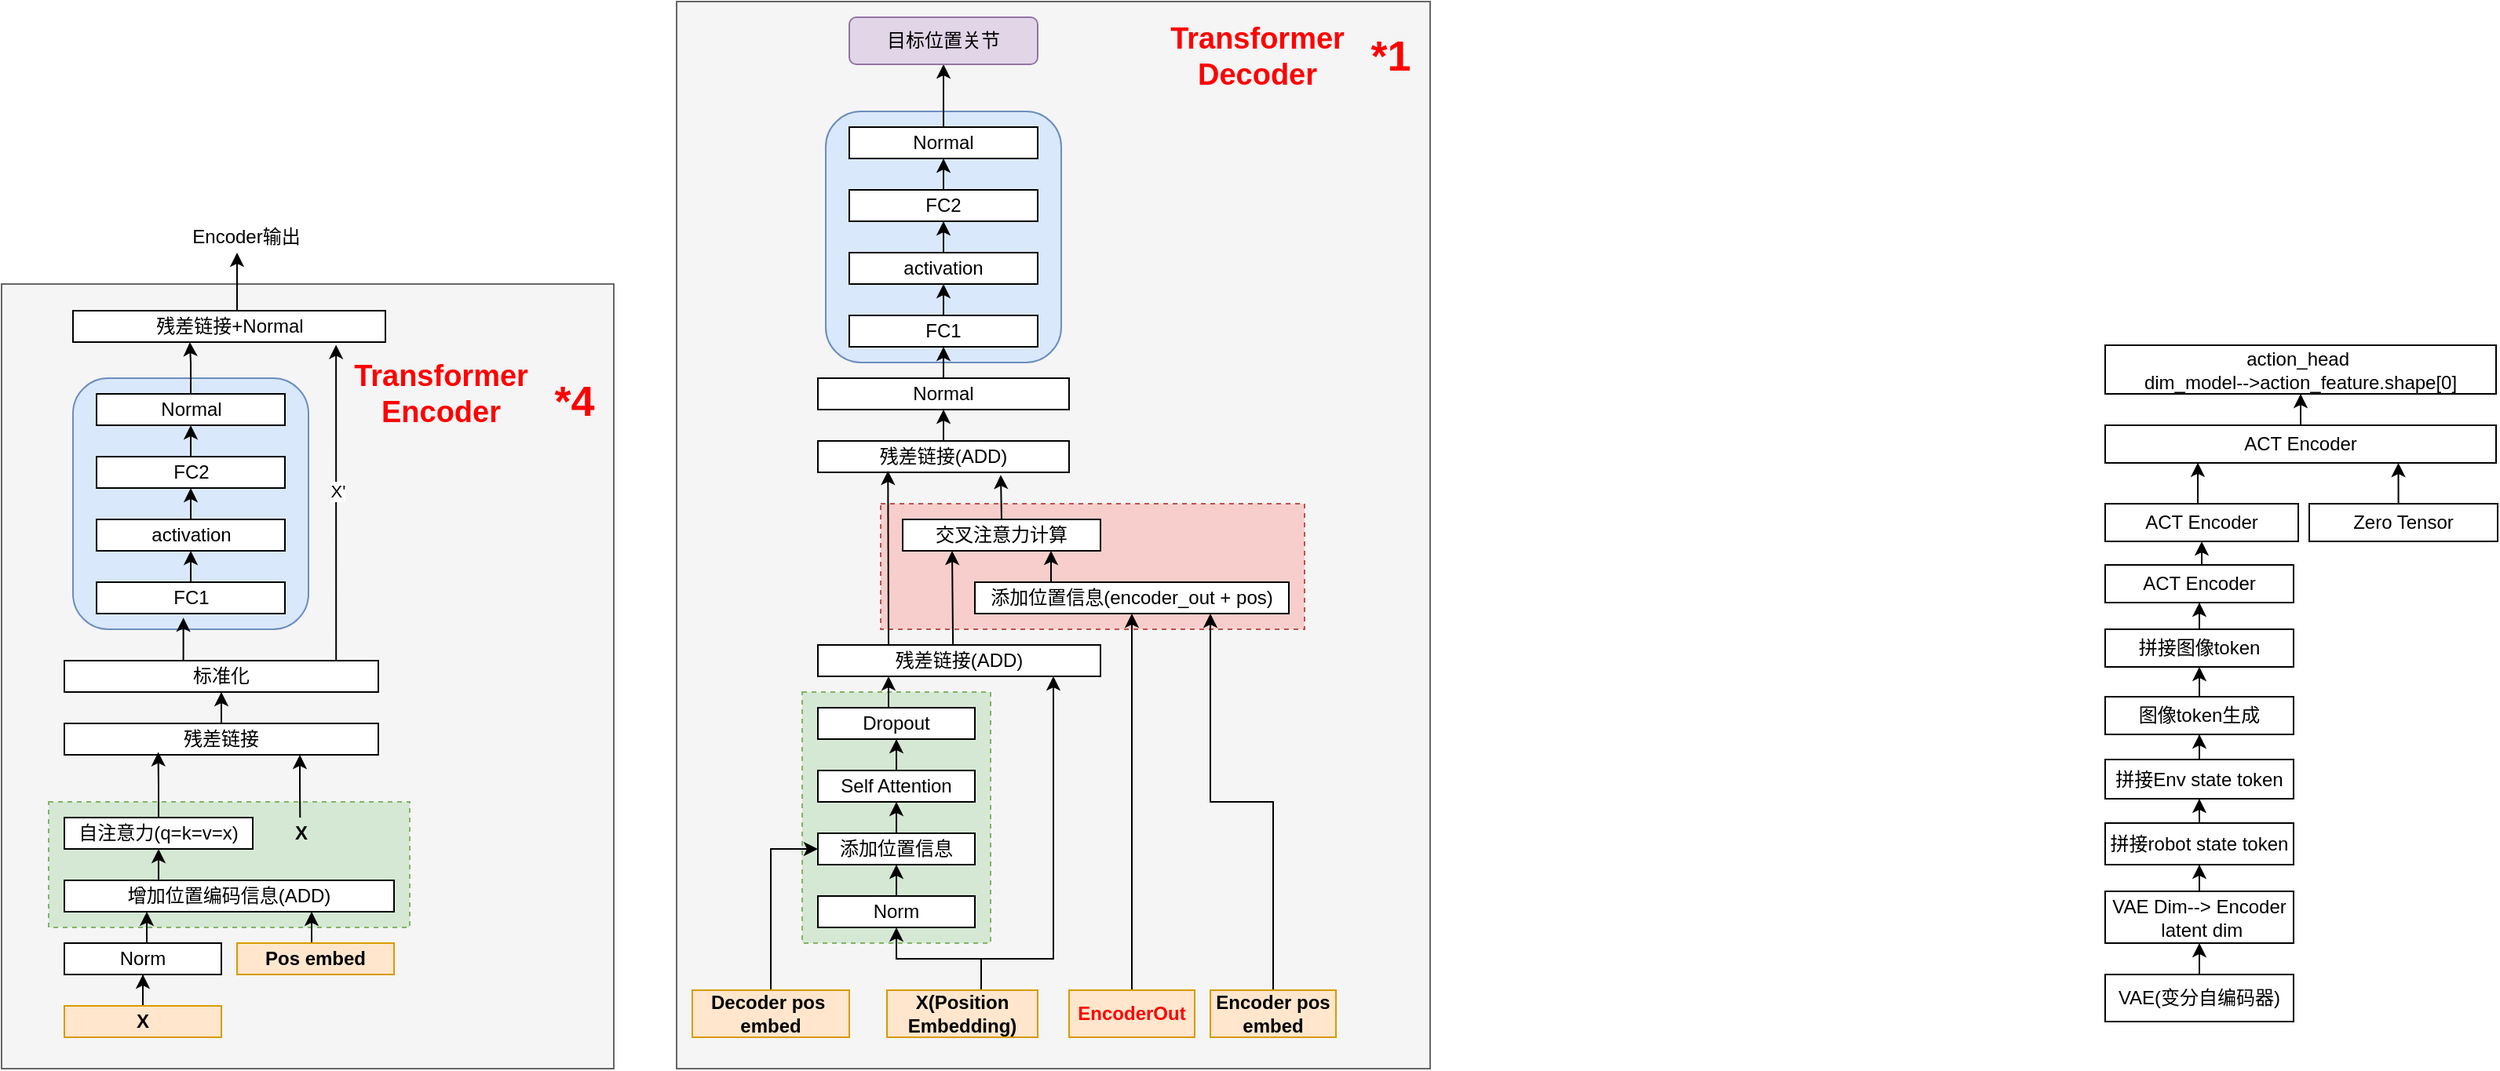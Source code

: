 <mxfile version="28.0.7">
  <diagram name="第 1 页" id="CiCFkFMjwpyb_jTsHgdo">
    <mxGraphModel dx="792" dy="1595" grid="1" gridSize="7" guides="1" tooltips="1" connect="1" arrows="1" fold="1" page="1" pageScale="1" pageWidth="827" pageHeight="1169" math="0" shadow="0">
      <root>
        <mxCell id="0" />
        <mxCell id="1" parent="0" />
        <mxCell id="XuMk4djl-JNo7iD4VEXT-98" value="" style="rounded=0;whiteSpace=wrap;html=1;fillColor=#f5f5f5;fontColor=#333333;strokeColor=#666666;" parent="1" vertex="1">
          <mxGeometry x="70" y="-900" width="390" height="500" as="geometry" />
        </mxCell>
        <mxCell id="XuMk4djl-JNo7iD4VEXT-99" value="" style="rounded=0;whiteSpace=wrap;html=1;dashed=1;fillColor=#d5e8d4;strokeColor=#82b366;" parent="1" vertex="1">
          <mxGeometry x="100" y="-570" width="230" height="80" as="geometry" />
        </mxCell>
        <mxCell id="XuMk4djl-JNo7iD4VEXT-64" value="" style="rounded=0;whiteSpace=wrap;html=1;fillColor=#f5f5f5;fontColor=#333333;strokeColor=#666666;" parent="1" vertex="1">
          <mxGeometry x="500" y="-1080" width="480" height="680" as="geometry" />
        </mxCell>
        <mxCell id="XuMk4djl-JNo7iD4VEXT-60" value="" style="rounded=0;whiteSpace=wrap;html=1;dashed=1;fillColor=#f8cecc;strokeColor=#b85450;" parent="1" vertex="1">
          <mxGeometry x="630" y="-760" width="270" height="80" as="geometry" />
        </mxCell>
        <mxCell id="XuMk4djl-JNo7iD4VEXT-55" value="" style="rounded=0;whiteSpace=wrap;html=1;dashed=1;fillColor=#d5e8d4;strokeColor=#82b366;" parent="1" vertex="1">
          <mxGeometry x="580" y="-640" width="120" height="160" as="geometry" />
        </mxCell>
        <mxCell id="XuMk4djl-JNo7iD4VEXT-48" value="" style="rounded=1;whiteSpace=wrap;html=1;fillColor=#dae8fc;strokeColor=#6c8ebf;" parent="1" vertex="1">
          <mxGeometry x="595" y="-1010" width="150" height="160" as="geometry" />
        </mxCell>
        <mxCell id="XuMk4djl-JNo7iD4VEXT-5" style="edgeStyle=orthogonalEdgeStyle;rounded=0;orthogonalLoop=1;jettySize=auto;html=1;exitX=0.5;exitY=0;exitDx=0;exitDy=0;entryX=0.5;entryY=1;entryDx=0;entryDy=0;" parent="1" source="XuMk4djl-JNo7iD4VEXT-1" target="XuMk4djl-JNo7iD4VEXT-2" edge="1">
          <mxGeometry relative="1" as="geometry" />
        </mxCell>
        <mxCell id="XuMk4djl-JNo7iD4VEXT-13" style="edgeStyle=orthogonalEdgeStyle;rounded=0;orthogonalLoop=1;jettySize=auto;html=1;exitX=0.5;exitY=1;exitDx=0;exitDy=0;startArrow=classic;startFill=1;endArrow=none;endFill=0;entryX=0.5;entryY=0;entryDx=0;entryDy=0;" parent="1" source="XuMk4djl-JNo7iD4VEXT-1" target="XuMk4djl-JNo7iD4VEXT-14" edge="1">
          <mxGeometry relative="1" as="geometry">
            <mxPoint x="640" y="-450" as="targetPoint" />
            <Array as="points">
              <mxPoint x="640" y="-470" />
              <mxPoint x="694" y="-470" />
            </Array>
          </mxGeometry>
        </mxCell>
        <mxCell id="XuMk4djl-JNo7iD4VEXT-1" value="Norm" style="rounded=0;whiteSpace=wrap;html=1;" parent="1" vertex="1">
          <mxGeometry x="590" y="-510" width="100" height="20" as="geometry" />
        </mxCell>
        <mxCell id="XuMk4djl-JNo7iD4VEXT-4" value="" style="edgeStyle=orthogonalEdgeStyle;rounded=0;orthogonalLoop=1;jettySize=auto;html=1;" parent="1" source="XuMk4djl-JNo7iD4VEXT-2" target="XuMk4djl-JNo7iD4VEXT-3" edge="1">
          <mxGeometry relative="1" as="geometry" />
        </mxCell>
        <mxCell id="XuMk4djl-JNo7iD4VEXT-2" value="添加位置信息" style="rounded=0;whiteSpace=wrap;html=1;" parent="1" vertex="1">
          <mxGeometry x="590" y="-550" width="100" height="20" as="geometry" />
        </mxCell>
        <mxCell id="XuMk4djl-JNo7iD4VEXT-9" style="edgeStyle=orthogonalEdgeStyle;rounded=0;orthogonalLoop=1;jettySize=auto;html=1;exitX=0.5;exitY=0;exitDx=0;exitDy=0;entryX=0.5;entryY=1;entryDx=0;entryDy=0;" parent="1" source="XuMk4djl-JNo7iD4VEXT-3" target="XuMk4djl-JNo7iD4VEXT-6" edge="1">
          <mxGeometry relative="1" as="geometry" />
        </mxCell>
        <mxCell id="XuMk4djl-JNo7iD4VEXT-3" value="Self Attention" style="rounded=0;whiteSpace=wrap;html=1;" parent="1" vertex="1">
          <mxGeometry x="590" y="-590" width="100" height="20" as="geometry" />
        </mxCell>
        <mxCell id="XuMk4djl-JNo7iD4VEXT-12" style="edgeStyle=orthogonalEdgeStyle;rounded=0;orthogonalLoop=1;jettySize=auto;html=1;exitX=0.5;exitY=0;exitDx=0;exitDy=0;entryX=0.25;entryY=1;entryDx=0;entryDy=0;" parent="1" source="XuMk4djl-JNo7iD4VEXT-6" target="XuMk4djl-JNo7iD4VEXT-10" edge="1">
          <mxGeometry relative="1" as="geometry" />
        </mxCell>
        <mxCell id="XuMk4djl-JNo7iD4VEXT-6" value="Dropout" style="rounded=0;whiteSpace=wrap;html=1;" parent="1" vertex="1">
          <mxGeometry x="590" y="-630" width="100" height="20" as="geometry" />
        </mxCell>
        <mxCell id="XuMk4djl-JNo7iD4VEXT-10" value="残差链接(ADD)" style="rounded=0;whiteSpace=wrap;html=1;" parent="1" vertex="1">
          <mxGeometry x="590" y="-670" width="180" height="20" as="geometry" />
        </mxCell>
        <mxCell id="XuMk4djl-JNo7iD4VEXT-15" style="edgeStyle=orthogonalEdgeStyle;rounded=0;orthogonalLoop=1;jettySize=auto;html=1;exitX=0.5;exitY=0;exitDx=0;exitDy=0;" parent="1" source="XuMk4djl-JNo7iD4VEXT-14" edge="1">
          <mxGeometry relative="1" as="geometry">
            <mxPoint x="740" y="-650" as="targetPoint" />
            <Array as="points">
              <mxPoint x="694" y="-470" />
              <mxPoint x="740" y="-470" />
            </Array>
          </mxGeometry>
        </mxCell>
        <mxCell id="XuMk4djl-JNo7iD4VEXT-14" value="X(Position Embedding)" style="rounded=0;whiteSpace=wrap;html=1;fillColor=#ffe6cc;strokeColor=#d79b00;fontStyle=1" parent="1" vertex="1">
          <mxGeometry x="634" y="-450" width="96" height="30" as="geometry" />
        </mxCell>
        <mxCell id="XuMk4djl-JNo7iD4VEXT-16" value="交叉注意力计算" style="rounded=0;whiteSpace=wrap;html=1;" parent="1" vertex="1">
          <mxGeometry x="644" y="-750" width="126" height="20" as="geometry" />
        </mxCell>
        <mxCell id="XuMk4djl-JNo7iD4VEXT-56" style="edgeStyle=orthogonalEdgeStyle;rounded=0;orthogonalLoop=1;jettySize=auto;html=1;exitX=0.25;exitY=0;exitDx=0;exitDy=0;entryX=0.75;entryY=1;entryDx=0;entryDy=0;" parent="1" source="XuMk4djl-JNo7iD4VEXT-21" target="XuMk4djl-JNo7iD4VEXT-16" edge="1">
          <mxGeometry relative="1" as="geometry" />
        </mxCell>
        <mxCell id="XuMk4djl-JNo7iD4VEXT-21" value="添加位置信息(encoder_out + pos)" style="rounded=0;whiteSpace=wrap;html=1;" parent="1" vertex="1">
          <mxGeometry x="690" y="-710" width="200" height="20" as="geometry" />
        </mxCell>
        <mxCell id="XuMk4djl-JNo7iD4VEXT-36" value="" style="edgeStyle=none;rounded=0;orthogonalLoop=1;jettySize=auto;html=1;" parent="1" source="XuMk4djl-JNo7iD4VEXT-23" target="XuMk4djl-JNo7iD4VEXT-35" edge="1">
          <mxGeometry relative="1" as="geometry" />
        </mxCell>
        <mxCell id="XuMk4djl-JNo7iD4VEXT-23" value="残差链接(ADD)" style="rounded=0;whiteSpace=wrap;html=1;" parent="1" vertex="1">
          <mxGeometry x="590" y="-800" width="160" height="20" as="geometry" />
        </mxCell>
        <mxCell id="XuMk4djl-JNo7iD4VEXT-26" style="edgeStyle=none;rounded=0;orthogonalLoop=1;jettySize=auto;html=1;exitX=0.478;exitY=-0.028;exitDx=0;exitDy=0;entryX=0.25;entryY=1;entryDx=0;entryDy=0;exitPerimeter=0;" parent="1" source="XuMk4djl-JNo7iD4VEXT-10" target="XuMk4djl-JNo7iD4VEXT-16" edge="1">
          <mxGeometry relative="1" as="geometry" />
        </mxCell>
        <mxCell id="XuMk4djl-JNo7iD4VEXT-28" style="edgeStyle=none;rounded=0;orthogonalLoop=1;jettySize=auto;html=1;exitX=0.25;exitY=0;exitDx=0;exitDy=0;entryX=0.279;entryY=0.95;entryDx=0;entryDy=0;entryPerimeter=0;" parent="1" source="XuMk4djl-JNo7iD4VEXT-10" target="XuMk4djl-JNo7iD4VEXT-23" edge="1">
          <mxGeometry relative="1" as="geometry" />
        </mxCell>
        <mxCell id="XuMk4djl-JNo7iD4VEXT-29" style="edgeStyle=none;rounded=0;orthogonalLoop=1;jettySize=auto;html=1;exitX=0.5;exitY=0;exitDx=0;exitDy=0;entryX=0.728;entryY=1.08;entryDx=0;entryDy=0;entryPerimeter=0;" parent="1" source="XuMk4djl-JNo7iD4VEXT-16" target="XuMk4djl-JNo7iD4VEXT-23" edge="1">
          <mxGeometry relative="1" as="geometry" />
        </mxCell>
        <mxCell id="XuMk4djl-JNo7iD4VEXT-38" value="" style="edgeStyle=none;rounded=0;orthogonalLoop=1;jettySize=auto;html=1;" parent="1" source="XuMk4djl-JNo7iD4VEXT-35" target="XuMk4djl-JNo7iD4VEXT-37" edge="1">
          <mxGeometry relative="1" as="geometry" />
        </mxCell>
        <mxCell id="XuMk4djl-JNo7iD4VEXT-35" value="Normal" style="rounded=0;whiteSpace=wrap;html=1;" parent="1" vertex="1">
          <mxGeometry x="590" y="-840" width="160" height="20" as="geometry" />
        </mxCell>
        <mxCell id="XuMk4djl-JNo7iD4VEXT-40" value="" style="edgeStyle=none;rounded=0;orthogonalLoop=1;jettySize=auto;html=1;" parent="1" source="XuMk4djl-JNo7iD4VEXT-37" target="XuMk4djl-JNo7iD4VEXT-39" edge="1">
          <mxGeometry relative="1" as="geometry" />
        </mxCell>
        <mxCell id="XuMk4djl-JNo7iD4VEXT-37" value="FC1" style="whiteSpace=wrap;html=1;rounded=0;" parent="1" vertex="1">
          <mxGeometry x="610" y="-880" width="120" height="20" as="geometry" />
        </mxCell>
        <mxCell id="XuMk4djl-JNo7iD4VEXT-42" value="" style="edgeStyle=none;rounded=0;orthogonalLoop=1;jettySize=auto;html=1;" parent="1" source="XuMk4djl-JNo7iD4VEXT-39" target="XuMk4djl-JNo7iD4VEXT-41" edge="1">
          <mxGeometry relative="1" as="geometry" />
        </mxCell>
        <mxCell id="XuMk4djl-JNo7iD4VEXT-39" value="activation" style="whiteSpace=wrap;html=1;rounded=0;" parent="1" vertex="1">
          <mxGeometry x="610" y="-920" width="120" height="20" as="geometry" />
        </mxCell>
        <mxCell id="XuMk4djl-JNo7iD4VEXT-45" value="" style="edgeStyle=none;rounded=0;orthogonalLoop=1;jettySize=auto;html=1;" parent="1" source="XuMk4djl-JNo7iD4VEXT-41" target="XuMk4djl-JNo7iD4VEXT-44" edge="1">
          <mxGeometry relative="1" as="geometry" />
        </mxCell>
        <mxCell id="XuMk4djl-JNo7iD4VEXT-41" value="FC2" style="whiteSpace=wrap;html=1;rounded=0;" parent="1" vertex="1">
          <mxGeometry x="610" y="-960" width="120" height="20" as="geometry" />
        </mxCell>
        <mxCell id="XuMk4djl-JNo7iD4VEXT-47" value="" style="edgeStyle=none;rounded=0;orthogonalLoop=1;jettySize=auto;html=1;entryX=0.5;entryY=1;entryDx=0;entryDy=0;" parent="1" source="XuMk4djl-JNo7iD4VEXT-44" target="XuMk4djl-JNo7iD4VEXT-61" edge="1">
          <mxGeometry relative="1" as="geometry">
            <mxPoint x="670" y="-1030" as="targetPoint" />
          </mxGeometry>
        </mxCell>
        <mxCell id="XuMk4djl-JNo7iD4VEXT-44" value="Normal" style="whiteSpace=wrap;html=1;rounded=0;" parent="1" vertex="1">
          <mxGeometry x="610" y="-1000" width="120" height="20" as="geometry" />
        </mxCell>
        <mxCell id="XuMk4djl-JNo7iD4VEXT-51" style="edgeStyle=orthogonalEdgeStyle;rounded=0;orthogonalLoop=1;jettySize=auto;html=1;exitX=0.5;exitY=0;exitDx=0;exitDy=0;entryX=0;entryY=0.5;entryDx=0;entryDy=0;" parent="1" source="XuMk4djl-JNo7iD4VEXT-49" target="XuMk4djl-JNo7iD4VEXT-2" edge="1">
          <mxGeometry relative="1" as="geometry" />
        </mxCell>
        <mxCell id="XuMk4djl-JNo7iD4VEXT-49" value="Decoder pos&amp;nbsp;&lt;div&gt;embed&lt;/div&gt;" style="rounded=0;whiteSpace=wrap;html=1;fillColor=#ffe6cc;strokeColor=#d79b00;fontStyle=1" parent="1" vertex="1">
          <mxGeometry x="510" y="-450" width="100" height="30" as="geometry" />
        </mxCell>
        <mxCell id="XuMk4djl-JNo7iD4VEXT-58" style="edgeStyle=orthogonalEdgeStyle;rounded=0;orthogonalLoop=1;jettySize=auto;html=1;exitX=0.5;exitY=0;exitDx=0;exitDy=0;entryX=0.5;entryY=1;entryDx=0;entryDy=0;" parent="1" source="XuMk4djl-JNo7iD4VEXT-53" target="XuMk4djl-JNo7iD4VEXT-21" edge="1">
          <mxGeometry relative="1" as="geometry" />
        </mxCell>
        <mxCell id="XuMk4djl-JNo7iD4VEXT-53" value="EncoderOut" style="rounded=0;whiteSpace=wrap;html=1;fillColor=#ffe6cc;strokeColor=#d79b00;fontStyle=1;fontColor=#FF0000;" parent="1" vertex="1">
          <mxGeometry x="750" y="-450" width="80" height="30" as="geometry" />
        </mxCell>
        <mxCell id="XuMk4djl-JNo7iD4VEXT-59" style="edgeStyle=orthogonalEdgeStyle;rounded=0;orthogonalLoop=1;jettySize=auto;html=1;exitX=0.5;exitY=0;exitDx=0;exitDy=0;entryX=0.75;entryY=1;entryDx=0;entryDy=0;" parent="1" source="XuMk4djl-JNo7iD4VEXT-57" target="XuMk4djl-JNo7iD4VEXT-21" edge="1">
          <mxGeometry relative="1" as="geometry" />
        </mxCell>
        <mxCell id="XuMk4djl-JNo7iD4VEXT-57" value="Encoder pos embed" style="rounded=0;whiteSpace=wrap;html=1;fillColor=#ffe6cc;strokeColor=#d79b00;fontStyle=1" parent="1" vertex="1">
          <mxGeometry x="840" y="-450" width="80" height="30" as="geometry" />
        </mxCell>
        <mxCell id="XuMk4djl-JNo7iD4VEXT-61" value="目标位置关节" style="rounded=1;whiteSpace=wrap;html=1;fillColor=#e1d5e7;strokeColor=#9673a6;" parent="1" vertex="1">
          <mxGeometry x="610" y="-1070" width="120" height="30" as="geometry" />
        </mxCell>
        <mxCell id="XuMk4djl-JNo7iD4VEXT-62" value="&lt;div&gt;&lt;span&gt;Transformer&lt;/span&gt;&lt;br&gt;&lt;/div&gt;Decoder" style="text;strokeColor=none;align=center;fillColor=none;html=1;verticalAlign=middle;whiteSpace=wrap;rounded=0;fontSize=19;fontColor=#FF0000;fontStyle=1" parent="1" vertex="1">
          <mxGeometry x="810" y="-1060" width="120" height="30" as="geometry" />
        </mxCell>
        <mxCell id="XuMk4djl-JNo7iD4VEXT-67" value="" style="edgeStyle=orthogonalEdgeStyle;rounded=0;orthogonalLoop=1;jettySize=auto;html=1;" parent="1" source="XuMk4djl-JNo7iD4VEXT-65" target="XuMk4djl-JNo7iD4VEXT-66" edge="1">
          <mxGeometry relative="1" as="geometry" />
        </mxCell>
        <mxCell id="XuMk4djl-JNo7iD4VEXT-65" value="X" style="rounded=0;whiteSpace=wrap;html=1;fontStyle=1;fillColor=#ffe6cc;strokeColor=#d79b00;" parent="1" vertex="1">
          <mxGeometry x="110" y="-440" width="100" height="20" as="geometry" />
        </mxCell>
        <mxCell id="XuMk4djl-JNo7iD4VEXT-70" style="edgeStyle=orthogonalEdgeStyle;rounded=0;orthogonalLoop=1;jettySize=auto;html=1;exitX=0.5;exitY=0;exitDx=0;exitDy=0;entryX=0.25;entryY=1;entryDx=0;entryDy=0;" parent="1" source="XuMk4djl-JNo7iD4VEXT-66" target="XuMk4djl-JNo7iD4VEXT-68" edge="1">
          <mxGeometry relative="1" as="geometry" />
        </mxCell>
        <mxCell id="XuMk4djl-JNo7iD4VEXT-66" value="Norm" style="rounded=0;whiteSpace=wrap;html=1;" parent="1" vertex="1">
          <mxGeometry x="110" y="-480" width="100" height="20" as="geometry" />
        </mxCell>
        <mxCell id="XuMk4djl-JNo7iD4VEXT-74" style="edgeStyle=orthogonalEdgeStyle;rounded=0;orthogonalLoop=1;jettySize=auto;html=1;exitX=0.25;exitY=0;exitDx=0;exitDy=0;entryX=0.5;entryY=1;entryDx=0;entryDy=0;" parent="1" source="XuMk4djl-JNo7iD4VEXT-68" target="XuMk4djl-JNo7iD4VEXT-73" edge="1">
          <mxGeometry relative="1" as="geometry" />
        </mxCell>
        <mxCell id="XuMk4djl-JNo7iD4VEXT-68" value="增加位置编码信息(ADD)" style="rounded=0;whiteSpace=wrap;html=1;" parent="1" vertex="1">
          <mxGeometry x="110" y="-520" width="210" height="20" as="geometry" />
        </mxCell>
        <mxCell id="XuMk4djl-JNo7iD4VEXT-72" style="edgeStyle=orthogonalEdgeStyle;rounded=0;orthogonalLoop=1;jettySize=auto;html=1;exitX=0.5;exitY=0;exitDx=0;exitDy=0;entryX=0.75;entryY=1;entryDx=0;entryDy=0;" parent="1" source="XuMk4djl-JNo7iD4VEXT-71" target="XuMk4djl-JNo7iD4VEXT-68" edge="1">
          <mxGeometry relative="1" as="geometry" />
        </mxCell>
        <mxCell id="XuMk4djl-JNo7iD4VEXT-71" value="Pos embed" style="rounded=0;whiteSpace=wrap;html=1;fontStyle=1;fillColor=#ffe6cc;strokeColor=#d79b00;" parent="1" vertex="1">
          <mxGeometry x="220" y="-480" width="100" height="20" as="geometry" />
        </mxCell>
        <mxCell id="XuMk4djl-JNo7iD4VEXT-73" value="自注意力(q=k=v=x)" style="rounded=0;whiteSpace=wrap;html=1;" parent="1" vertex="1">
          <mxGeometry x="110" y="-560" width="120" height="20" as="geometry" />
        </mxCell>
        <mxCell id="XuMk4djl-JNo7iD4VEXT-78" style="edgeStyle=orthogonalEdgeStyle;rounded=0;orthogonalLoop=1;jettySize=auto;html=1;exitX=0.75;exitY=1;exitDx=0;exitDy=0;startArrow=classic;startFill=1;endArrow=none;endFill=0;" parent="1" source="XuMk4djl-JNo7iD4VEXT-75" edge="1">
          <mxGeometry relative="1" as="geometry">
            <mxPoint x="260.143" y="-560" as="targetPoint" />
          </mxGeometry>
        </mxCell>
        <mxCell id="XuMk4djl-JNo7iD4VEXT-82" value="" style="edgeStyle=orthogonalEdgeStyle;rounded=0;orthogonalLoop=1;jettySize=auto;html=1;" parent="1" source="XuMk4djl-JNo7iD4VEXT-75" target="XuMk4djl-JNo7iD4VEXT-81" edge="1">
          <mxGeometry relative="1" as="geometry" />
        </mxCell>
        <mxCell id="XuMk4djl-JNo7iD4VEXT-75" value="残差链接" style="rounded=0;whiteSpace=wrap;html=1;" parent="1" vertex="1">
          <mxGeometry x="110" y="-620" width="200" height="20" as="geometry" />
        </mxCell>
        <mxCell id="XuMk4djl-JNo7iD4VEXT-77" style="edgeStyle=orthogonalEdgeStyle;rounded=0;orthogonalLoop=1;jettySize=auto;html=1;exitX=0.5;exitY=0;exitDx=0;exitDy=0;entryX=0.299;entryY=0.914;entryDx=0;entryDy=0;entryPerimeter=0;" parent="1" source="XuMk4djl-JNo7iD4VEXT-73" target="XuMk4djl-JNo7iD4VEXT-75" edge="1">
          <mxGeometry relative="1" as="geometry" />
        </mxCell>
        <mxCell id="XuMk4djl-JNo7iD4VEXT-79" value="X" style="text;strokeColor=none;align=center;fillColor=none;html=1;verticalAlign=middle;whiteSpace=wrap;rounded=0;fontStyle=1" parent="1" vertex="1">
          <mxGeometry x="246" y="-565" width="30" height="30" as="geometry" />
        </mxCell>
        <mxCell id="XuMk4djl-JNo7iD4VEXT-81" value="标准化" style="rounded=0;whiteSpace=wrap;html=1;" parent="1" vertex="1">
          <mxGeometry x="110" y="-660" width="200" height="20" as="geometry" />
        </mxCell>
        <mxCell id="XuMk4djl-JNo7iD4VEXT-83" value="" style="rounded=1;whiteSpace=wrap;html=1;fillColor=#dae8fc;strokeColor=#6c8ebf;" parent="1" vertex="1">
          <mxGeometry x="115.5" y="-840" width="150" height="160" as="geometry" />
        </mxCell>
        <mxCell id="XuMk4djl-JNo7iD4VEXT-89" style="edgeStyle=orthogonalEdgeStyle;rounded=0;orthogonalLoop=1;jettySize=auto;html=1;exitX=0.5;exitY=0;exitDx=0;exitDy=0;entryX=0.5;entryY=1;entryDx=0;entryDy=0;" parent="1" source="XuMk4djl-JNo7iD4VEXT-84" target="XuMk4djl-JNo7iD4VEXT-85" edge="1">
          <mxGeometry relative="1" as="geometry" />
        </mxCell>
        <mxCell id="XuMk4djl-JNo7iD4VEXT-84" value="FC1" style="whiteSpace=wrap;html=1;rounded=0;" parent="1" vertex="1">
          <mxGeometry x="130.5" y="-710" width="120" height="20" as="geometry" />
        </mxCell>
        <mxCell id="XuMk4djl-JNo7iD4VEXT-90" style="edgeStyle=orthogonalEdgeStyle;rounded=0;orthogonalLoop=1;jettySize=auto;html=1;exitX=0.5;exitY=0;exitDx=0;exitDy=0;entryX=0.5;entryY=1;entryDx=0;entryDy=0;" parent="1" source="XuMk4djl-JNo7iD4VEXT-85" target="XuMk4djl-JNo7iD4VEXT-86" edge="1">
          <mxGeometry relative="1" as="geometry" />
        </mxCell>
        <mxCell id="XuMk4djl-JNo7iD4VEXT-85" value="activation" style="whiteSpace=wrap;html=1;rounded=0;" parent="1" vertex="1">
          <mxGeometry x="130.5" y="-750" width="120" height="20" as="geometry" />
        </mxCell>
        <mxCell id="XuMk4djl-JNo7iD4VEXT-91" style="edgeStyle=orthogonalEdgeStyle;rounded=0;orthogonalLoop=1;jettySize=auto;html=1;exitX=0.5;exitY=0;exitDx=0;exitDy=0;entryX=0.5;entryY=1;entryDx=0;entryDy=0;" parent="1" source="XuMk4djl-JNo7iD4VEXT-86" target="XuMk4djl-JNo7iD4VEXT-87" edge="1">
          <mxGeometry relative="1" as="geometry" />
        </mxCell>
        <mxCell id="XuMk4djl-JNo7iD4VEXT-86" value="FC2" style="whiteSpace=wrap;html=1;rounded=0;" parent="1" vertex="1">
          <mxGeometry x="130.5" y="-790" width="120" height="20" as="geometry" />
        </mxCell>
        <mxCell id="XuMk4djl-JNo7iD4VEXT-93" value="" style="edgeStyle=orthogonalEdgeStyle;rounded=0;orthogonalLoop=1;jettySize=auto;html=1;entryX=0.374;entryY=1;entryDx=0;entryDy=0;entryPerimeter=0;" parent="1" source="XuMk4djl-JNo7iD4VEXT-87" target="XuMk4djl-JNo7iD4VEXT-92" edge="1">
          <mxGeometry relative="1" as="geometry" />
        </mxCell>
        <mxCell id="XuMk4djl-JNo7iD4VEXT-87" value="Normal" style="whiteSpace=wrap;html=1;rounded=0;" parent="1" vertex="1">
          <mxGeometry x="130.5" y="-830" width="120" height="20" as="geometry" />
        </mxCell>
        <mxCell id="XuMk4djl-JNo7iD4VEXT-88" style="edgeStyle=orthogonalEdgeStyle;rounded=0;orthogonalLoop=1;jettySize=auto;html=1;exitX=0.5;exitY=0;exitDx=0;exitDy=0;entryX=0.461;entryY=1.129;entryDx=0;entryDy=0;entryPerimeter=0;" parent="1" source="XuMk4djl-JNo7iD4VEXT-81" target="XuMk4djl-JNo7iD4VEXT-84" edge="1">
          <mxGeometry relative="1" as="geometry" />
        </mxCell>
        <mxCell id="XuMk4djl-JNo7iD4VEXT-97" style="edgeStyle=orthogonalEdgeStyle;rounded=0;orthogonalLoop=1;jettySize=auto;html=1;exitX=0.5;exitY=0;exitDx=0;exitDy=0;" parent="1" source="XuMk4djl-JNo7iD4VEXT-92" edge="1">
          <mxGeometry relative="1" as="geometry">
            <mxPoint x="220" y="-920" as="targetPoint" />
          </mxGeometry>
        </mxCell>
        <mxCell id="XuMk4djl-JNo7iD4VEXT-92" value="残差链接+Normal" style="whiteSpace=wrap;html=1;rounded=0;" parent="1" vertex="1">
          <mxGeometry x="115.5" y="-883" width="199" height="20" as="geometry" />
        </mxCell>
        <mxCell id="XuMk4djl-JNo7iD4VEXT-95" style="edgeStyle=orthogonalEdgeStyle;rounded=0;orthogonalLoop=1;jettySize=auto;html=1;exitX=0.75;exitY=0;exitDx=0;exitDy=0;entryX=0.842;entryY=1.086;entryDx=0;entryDy=0;entryPerimeter=0;" parent="1" source="XuMk4djl-JNo7iD4VEXT-81" target="XuMk4djl-JNo7iD4VEXT-92" edge="1">
          <mxGeometry relative="1" as="geometry">
            <Array as="points">
              <mxPoint x="283" y="-660" />
            </Array>
          </mxGeometry>
        </mxCell>
        <mxCell id="XuMk4djl-JNo7iD4VEXT-96" value="X&#39;" style="edgeLabel;html=1;align=center;verticalAlign=middle;resizable=0;points=[];" parent="XuMk4djl-JNo7iD4VEXT-95" vertex="1" connectable="0">
          <mxGeometry x="0.172" y="-1" relative="1" as="geometry">
            <mxPoint as="offset" />
          </mxGeometry>
        </mxCell>
        <mxCell id="XuMk4djl-JNo7iD4VEXT-100" value="&lt;div&gt;Transformer&lt;/div&gt;Encoder" style="text;strokeColor=none;align=center;fillColor=none;html=1;verticalAlign=middle;whiteSpace=wrap;rounded=0;fontSize=19;fontColor=#FF0000;fontStyle=1" parent="1" vertex="1">
          <mxGeometry x="290" y="-870" width="120" height="80" as="geometry" />
        </mxCell>
        <mxCell id="XuMk4djl-JNo7iD4VEXT-101" value="*1&lt;div&gt;&lt;/div&gt;" style="text;strokeColor=none;align=center;fillColor=none;html=1;verticalAlign=middle;whiteSpace=wrap;rounded=0;fontSize=27;fontColor=#FF0000;fontStyle=1" parent="1" vertex="1">
          <mxGeometry x="930" y="-1060" width="50" height="30" as="geometry" />
        </mxCell>
        <mxCell id="ZfDDtEBH70Nq2tr8qSS0-1" value="*4&lt;div&gt;&lt;/div&gt;" style="text;strokeColor=none;align=center;fillColor=none;html=1;verticalAlign=middle;whiteSpace=wrap;rounded=0;fontSize=27;fontColor=#FF0000;fontStyle=1" parent="1" vertex="1">
          <mxGeometry x="410" y="-840" width="50" height="30" as="geometry" />
        </mxCell>
        <mxCell id="jW0QpqTyH7ULx-NOKeH0-1" value="Encoder输出" style="text;strokeColor=none;align=center;fillColor=none;html=1;verticalAlign=middle;whiteSpace=wrap;rounded=0;" vertex="1" parent="1">
          <mxGeometry x="186" y="-937.5" width="79.5" height="15" as="geometry" />
        </mxCell>
        <mxCell id="jW0QpqTyH7ULx-NOKeH0-4" value="" style="edgeStyle=orthogonalEdgeStyle;rounded=0;orthogonalLoop=1;jettySize=auto;html=1;" edge="1" parent="1" source="jW0QpqTyH7ULx-NOKeH0-2" target="jW0QpqTyH7ULx-NOKeH0-3">
          <mxGeometry relative="1" as="geometry" />
        </mxCell>
        <mxCell id="jW0QpqTyH7ULx-NOKeH0-2" value="VAE(变分自编码器)" style="rounded=0;whiteSpace=wrap;html=1;" vertex="1" parent="1">
          <mxGeometry x="1410" y="-460" width="120" height="30" as="geometry" />
        </mxCell>
        <mxCell id="jW0QpqTyH7ULx-NOKeH0-6" value="" style="edgeStyle=orthogonalEdgeStyle;rounded=0;orthogonalLoop=1;jettySize=auto;html=1;" edge="1" parent="1" source="jW0QpqTyH7ULx-NOKeH0-3" target="jW0QpqTyH7ULx-NOKeH0-5">
          <mxGeometry relative="1" as="geometry" />
        </mxCell>
        <mxCell id="jW0QpqTyH7ULx-NOKeH0-3" value="VAE Dim--&amp;gt;&amp;nbsp;&lt;span style=&quot;background-color: transparent; color: light-dark(rgb(0, 0, 0), rgb(255, 255, 255));&quot;&gt;Encoder&lt;/span&gt;&lt;div&gt;&amp;nbsp;latent dim&lt;/div&gt;" style="rounded=0;whiteSpace=wrap;html=1;" vertex="1" parent="1">
          <mxGeometry x="1410" y="-513" width="120" height="33" as="geometry" />
        </mxCell>
        <mxCell id="jW0QpqTyH7ULx-NOKeH0-8" value="" style="edgeStyle=orthogonalEdgeStyle;rounded=0;orthogonalLoop=1;jettySize=auto;html=1;" edge="1" parent="1" source="jW0QpqTyH7ULx-NOKeH0-5" target="jW0QpqTyH7ULx-NOKeH0-7">
          <mxGeometry relative="1" as="geometry" />
        </mxCell>
        <mxCell id="jW0QpqTyH7ULx-NOKeH0-5" value="拼接robot state token" style="rounded=0;whiteSpace=wrap;html=1;" vertex="1" parent="1">
          <mxGeometry x="1410" y="-556.5" width="120" height="26.5" as="geometry" />
        </mxCell>
        <mxCell id="jW0QpqTyH7ULx-NOKeH0-10" value="" style="edgeStyle=orthogonalEdgeStyle;rounded=0;orthogonalLoop=1;jettySize=auto;html=1;" edge="1" parent="1" source="jW0QpqTyH7ULx-NOKeH0-7" target="jW0QpqTyH7ULx-NOKeH0-9">
          <mxGeometry relative="1" as="geometry" />
        </mxCell>
        <mxCell id="jW0QpqTyH7ULx-NOKeH0-7" value="拼接Env state token" style="rounded=0;whiteSpace=wrap;html=1;" vertex="1" parent="1">
          <mxGeometry x="1410" y="-597" width="120" height="25" as="geometry" />
        </mxCell>
        <mxCell id="jW0QpqTyH7ULx-NOKeH0-12" value="" style="edgeStyle=orthogonalEdgeStyle;rounded=0;orthogonalLoop=1;jettySize=auto;html=1;" edge="1" parent="1" source="jW0QpqTyH7ULx-NOKeH0-9" target="jW0QpqTyH7ULx-NOKeH0-11">
          <mxGeometry relative="1" as="geometry" />
        </mxCell>
        <mxCell id="jW0QpqTyH7ULx-NOKeH0-9" value="图像token生成" style="rounded=0;whiteSpace=wrap;html=1;" vertex="1" parent="1">
          <mxGeometry x="1410" y="-637" width="120" height="24" as="geometry" />
        </mxCell>
        <mxCell id="jW0QpqTyH7ULx-NOKeH0-14" value="" style="edgeStyle=orthogonalEdgeStyle;rounded=0;orthogonalLoop=1;jettySize=auto;html=1;" edge="1" parent="1" source="jW0QpqTyH7ULx-NOKeH0-11" target="jW0QpqTyH7ULx-NOKeH0-13">
          <mxGeometry relative="1" as="geometry" />
        </mxCell>
        <mxCell id="jW0QpqTyH7ULx-NOKeH0-11" value="拼接图像token" style="rounded=0;whiteSpace=wrap;html=1;" vertex="1" parent="1">
          <mxGeometry x="1410" y="-680" width="120" height="24" as="geometry" />
        </mxCell>
        <mxCell id="jW0QpqTyH7ULx-NOKeH0-21" style="edgeStyle=orthogonalEdgeStyle;rounded=0;orthogonalLoop=1;jettySize=auto;html=1;exitX=0.5;exitY=0;exitDx=0;exitDy=0;entryX=0.5;entryY=1;entryDx=0;entryDy=0;" edge="1" parent="1" source="jW0QpqTyH7ULx-NOKeH0-13" target="jW0QpqTyH7ULx-NOKeH0-15">
          <mxGeometry relative="1" as="geometry" />
        </mxCell>
        <mxCell id="jW0QpqTyH7ULx-NOKeH0-13" value="ACT Encoder" style="rounded=0;whiteSpace=wrap;html=1;" vertex="1" parent="1">
          <mxGeometry x="1410" y="-721" width="120" height="24" as="geometry" />
        </mxCell>
        <mxCell id="jW0QpqTyH7ULx-NOKeH0-15" value="ACT Encoder" style="rounded=0;whiteSpace=wrap;html=1;" vertex="1" parent="1">
          <mxGeometry x="1410" y="-760" width="123" height="24" as="geometry" />
        </mxCell>
        <mxCell id="jW0QpqTyH7ULx-NOKeH0-28" value="" style="edgeStyle=orthogonalEdgeStyle;rounded=0;orthogonalLoop=1;jettySize=auto;html=1;" edge="1" parent="1" source="jW0QpqTyH7ULx-NOKeH0-22" target="jW0QpqTyH7ULx-NOKeH0-27">
          <mxGeometry relative="1" as="geometry" />
        </mxCell>
        <mxCell id="jW0QpqTyH7ULx-NOKeH0-22" value="ACT Encoder" style="rounded=0;whiteSpace=wrap;html=1;" vertex="1" parent="1">
          <mxGeometry x="1410" y="-810" width="249" height="24" as="geometry" />
        </mxCell>
        <mxCell id="jW0QpqTyH7ULx-NOKeH0-26" style="edgeStyle=orthogonalEdgeStyle;rounded=0;orthogonalLoop=1;jettySize=auto;html=1;exitX=0.5;exitY=0;exitDx=0;exitDy=0;entryX=0.75;entryY=1;entryDx=0;entryDy=0;" edge="1" parent="1" source="jW0QpqTyH7ULx-NOKeH0-24" target="jW0QpqTyH7ULx-NOKeH0-22">
          <mxGeometry relative="1" as="geometry" />
        </mxCell>
        <mxCell id="jW0QpqTyH7ULx-NOKeH0-24" value="Zero Tensor" style="rounded=0;whiteSpace=wrap;html=1;" vertex="1" parent="1">
          <mxGeometry x="1540" y="-760" width="120" height="24" as="geometry" />
        </mxCell>
        <mxCell id="jW0QpqTyH7ULx-NOKeH0-25" style="edgeStyle=orthogonalEdgeStyle;rounded=0;orthogonalLoop=1;jettySize=auto;html=1;exitX=0.5;exitY=0;exitDx=0;exitDy=0;entryX=0.237;entryY=0.995;entryDx=0;entryDy=0;entryPerimeter=0;" edge="1" parent="1" source="jW0QpqTyH7ULx-NOKeH0-15" target="jW0QpqTyH7ULx-NOKeH0-22">
          <mxGeometry relative="1" as="geometry" />
        </mxCell>
        <mxCell id="jW0QpqTyH7ULx-NOKeH0-27" value="action_head&amp;nbsp;&lt;br&gt;dim_model--&amp;gt;action_feature.shape[0]" style="rounded=0;whiteSpace=wrap;html=1;" vertex="1" parent="1">
          <mxGeometry x="1410" y="-861" width="249" height="31" as="geometry" />
        </mxCell>
      </root>
    </mxGraphModel>
  </diagram>
</mxfile>
